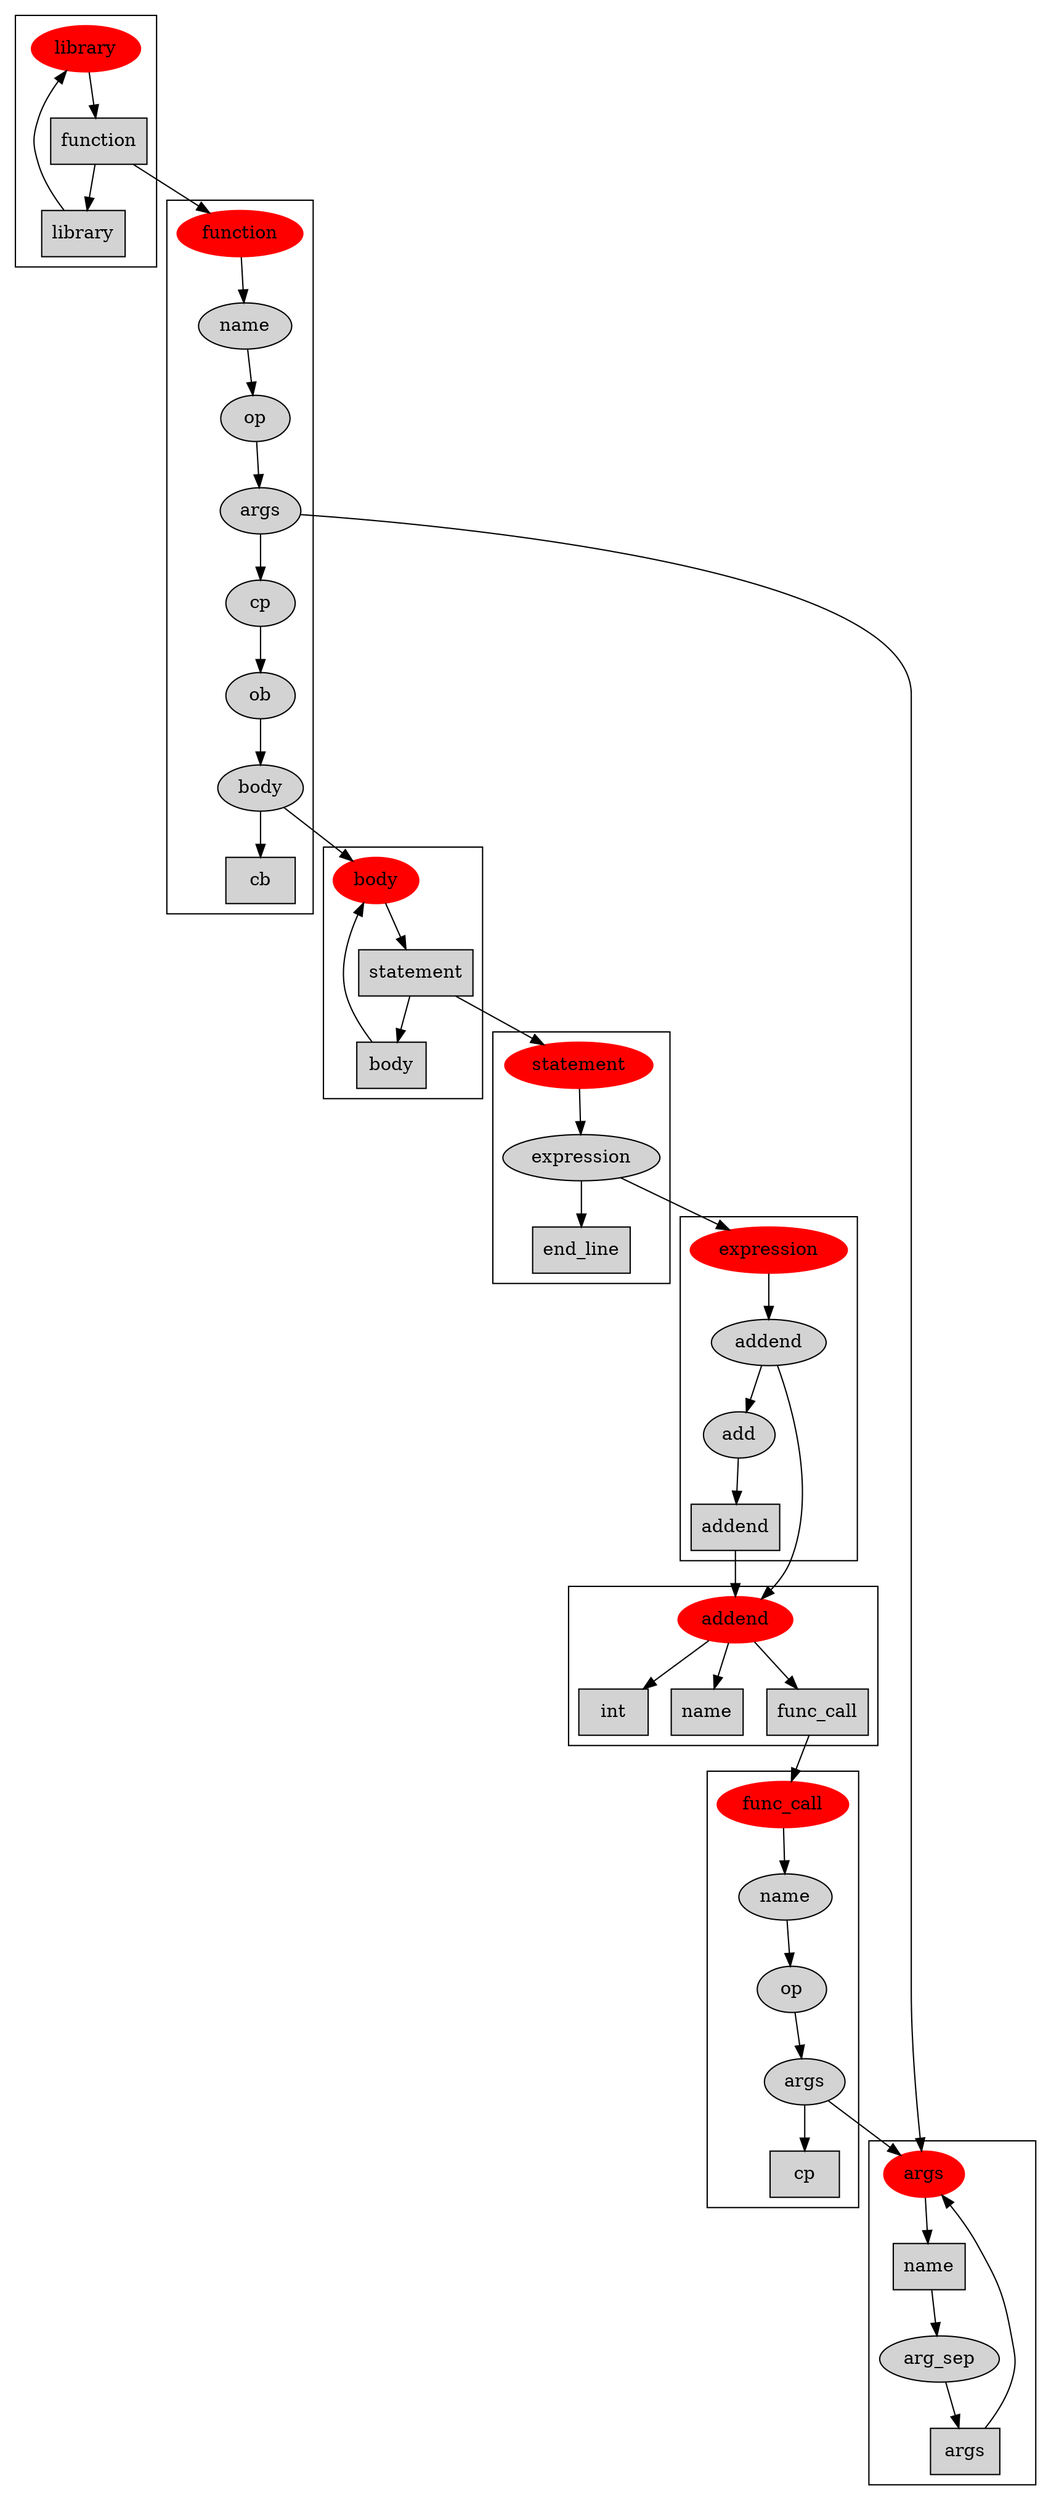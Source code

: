 digraph AST {
	subgraph cluster_function {
		function [style = filled; color = red;]
		function_1 [label = "name"; style = filled; shape = "ellipse"]
		function_2 [label = "op"; style = filled; shape = "ellipse"]
		function_3 [label = "args"; style = filled; shape = "ellipse"]
		function_4 [label = "cp"; style = filled; shape = "ellipse"]
		function_5 [label = "ob"; style = filled; shape = "ellipse"]
		function_6 [label = "body"; style = filled; shape = "ellipse"]
		function_7 [label = "cb"; style = filled; shape = "box"]
		function -> function_1
		function_1 -> function_2
		function_2 -> function_3
		function_3 -> function_4
		function_4 -> function_5
		function_5 -> function_6
		function_6 -> function_7
		}
	function_3 -> args
	function_6 -> body
	subgraph cluster_body {
		body [style = filled; color = red;]
		body_1 [label = "statement"; style = filled; shape = "box"]
		body_2 [label = "body"; style = filled; shape = "box"]
		body -> body_1
		body_1 -> body_2
		}
	body_1 -> statement
	body_2 -> body
	subgraph cluster_addend {
		addend [style = filled; color = red;]
		addend_1 [label = "int"; style = filled; shape = "box"]
		addend_2 [label = "name"; style = filled; shape = "box"]
		addend_3 [label = "func_call"; style = filled; shape = "box"]
		addend -> addend_1
		addend -> addend_2
		addend -> addend_3
		}
	addend_3 -> func_call
	subgraph cluster_func_call {
		func_call [style = filled; color = red;]
		func_call_1 [label = "name"; style = filled; shape = "ellipse"]
		func_call_2 [label = "op"; style = filled; shape = "ellipse"]
		func_call_3 [label = "args"; style = filled; shape = "ellipse"]
		func_call_4 [label = "cp"; style = filled; shape = "box"]
		func_call -> func_call_1
		func_call_1 -> func_call_2
		func_call_2 -> func_call_3
		func_call_3 -> func_call_4
		}
	func_call_3 -> args
	subgraph cluster_library {
		library [style = filled; color = red;]
		library_1 [label = "function"; style = filled; shape = "box"]
		library_2 [label = "library"; style = filled; shape = "box"]
		library -> library_1
		library_1 -> library_2
		}
	library_1 -> function
	library_2 -> library
	subgraph cluster_statement {
		statement [style = filled; color = red;]
		statement_1 [label = "expression"; style = filled; shape = "ellipse"]
		statement_2 [label = "end_line"; style = filled; shape = "box"]
		statement -> statement_1
		statement_1 -> statement_2
		}
	statement_1 -> expression
	subgraph cluster_expression {
		expression [style = filled; color = red;]
		expression_1 [label = "addend"; style = filled; shape = "ellipse"]
		expression_2 [label = "add"; style = filled; shape = "ellipse"]
		expression_3 [label = "addend"; style = filled; shape = "box"]
		expression -> expression_1
		expression_1 -> expression_2
		expression_2 -> expression_3
		}
	expression_1 -> addend
	expression_3 -> addend
	subgraph cluster_args {
		args [style = filled; color = red;]
		args_1 [label = "name"; style = filled; shape = "box"]
		args_2 [label = "arg_sep"; style = filled; shape = "ellipse"]
		args_3 [label = "args"; style = filled; shape = "box"]
		args -> args_1
		args_1 -> args_2
		args_2 -> args_3
		}
	args_3 -> args
}